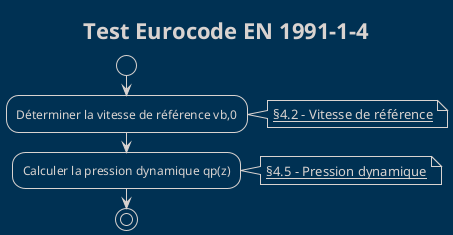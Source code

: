 @startuml
!theme blueprint
title Test Eurocode EN 1991-1-4

start
:Déterminer la vitesse de référence vb,0;
note right
[[https://eurocodes.com/en1991-1-4-4-2 §4.2 - Vitesse de référence]]
end note

:Calculer la pression dynamique qp(z);
note right
[[https://eurocodes.com/en1991-1-4-4-5 §4.5 - Pression dynamique]]
end note

stop
@enduml
